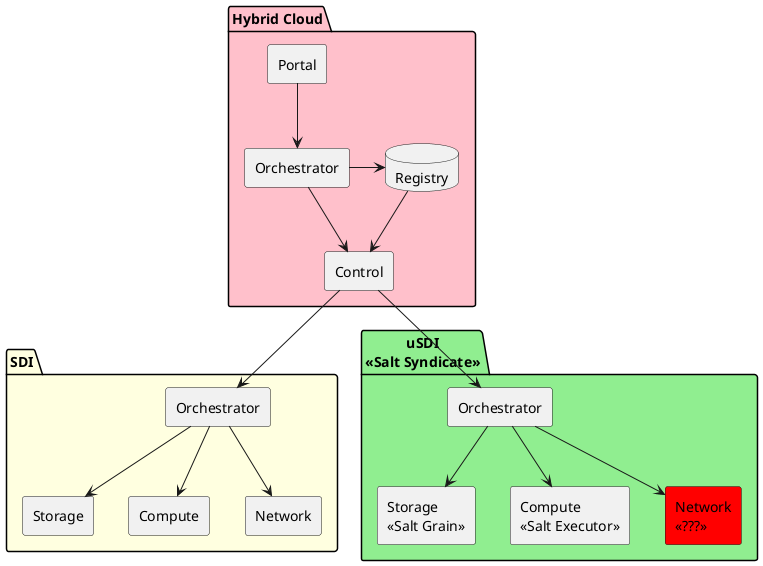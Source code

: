 @startuml
package "Hybrid Cloud" as HC #pink {
  rectangle "Portal" {
  }
  database "Registry" {
  }
  rectangle "Control" {
  }
  rectangle "Orchestrator" {
  }
  Portal --> Orchestrator
  Orchestrator --> Control
  Orchestrator -> Registry
  Registry --> Control
}
package "SDI" #lightyellow {
  rectangle "Orchestrator" as OSDI {
  }
  rectangle "Storage" as SSDI {
  }
  rectangle "Compute" as CSDI {
  }
  rectangle "Network" as NSDI {
  }
  OSDI --> SSDI
  OSDI --> CSDI
  OSDI --> NSDI
}
package "uSDI\n<<Salt Syndicate>>" #lightgreen {
      rectangle "Orchestrator" as OuSDI  {
      }
      rectangle "Storage\n<<Salt Grain>>" as SuSDI {
      }
      rectangle "Compute\n<<Salt Executor>>" as CuSDI {
      }
      rectangle "Network\n<<???>>" as NuSDI #red {
      }
      OuSDI --> SuSDI
      OuSDI --> CuSDI
      OuSDI --> NuSDI
}

Control --> OuSDI
Control --> OSDI
@enduml

